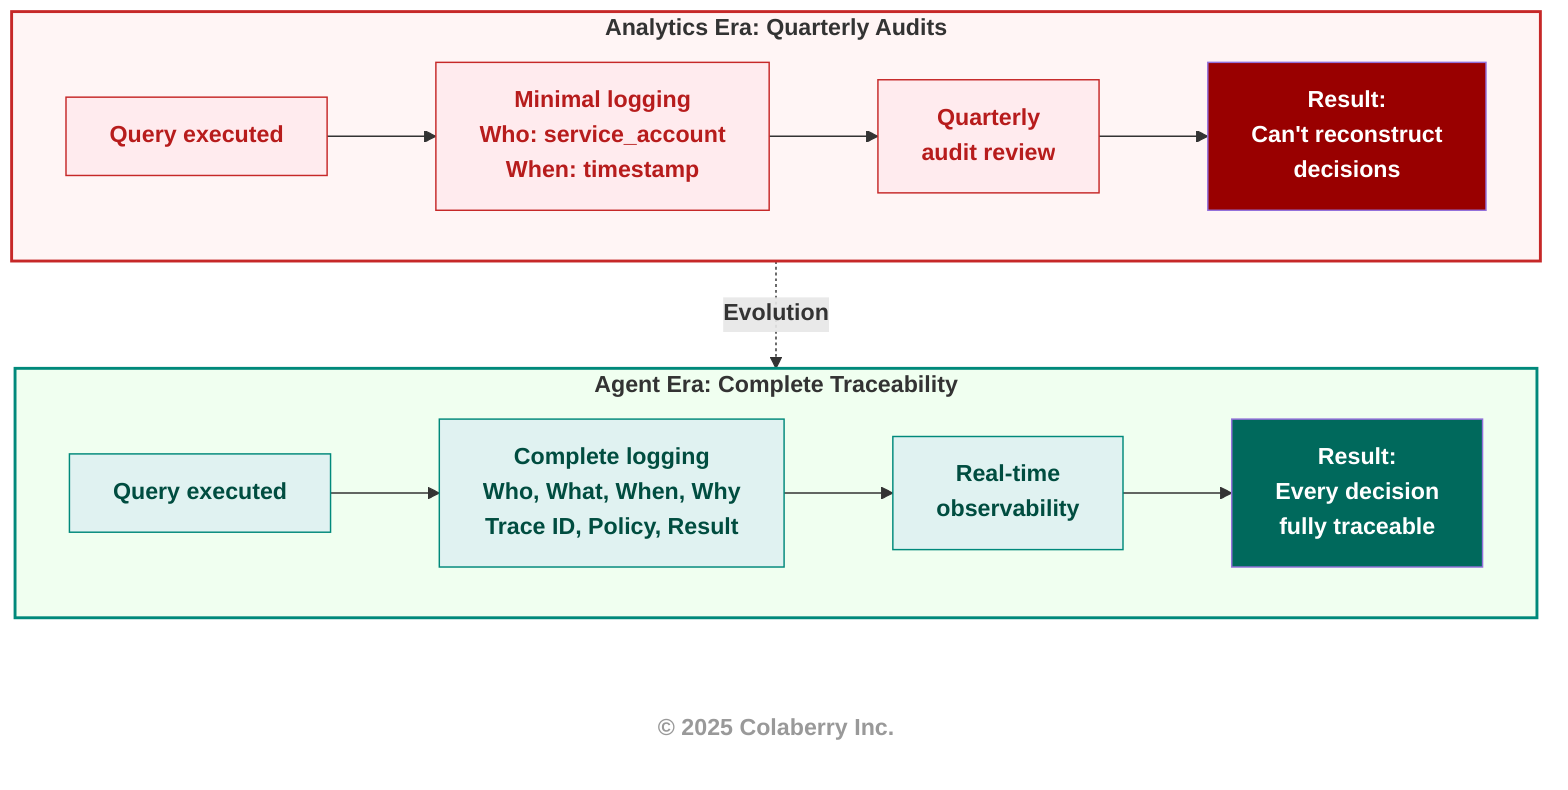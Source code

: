 flowchart TB
    subgraph Analytics["<b>Analytics Era: Quarterly Audits</b>"]
        direction LR
        A1["<b>Query executed</b>"] --> A2["<b>Minimal logging<br/>Who: service_account<br/>When: timestamp</b>"]
        A2 --> A3["<b>Quarterly<br/>audit review</b>"]
        A3 --> A4["<b>Result:<br/>Can't reconstruct<br/>decisions</b>"]
    end
    
    Analytics -.->|<b>Evolution</b>| Agent
    
    subgraph Agent["<b>Agent Era: Complete Traceability</b>"]
        direction LR
        B1["<b>Query executed</b>"] --> B2["<b>Complete logging<br/>Who, What, When, Why<br/>Trace ID, Policy, Result</b>"]
        B2 --> B3["<b>Real-time<br/>observability</b>"]
        B3 --> B4["<b>Result:<br/>Every decision<br/>fully traceable</b>"]
    end
    
    Agent ~~~ CR["<b>© 2025 Colaberry Inc.</b>"]
    
    classDef subgraphTitle fill:#f9f9f9,stroke:#333333,stroke-width:2px,color:#000000
    classDef oldEra fill:#ffebee,stroke:#c62828,color:#b71c1c
    classDef newEra fill:#e0f2f1,stroke:#00897b,color:#004d40
    classDef problem fill:#990000,color:#ffffff
    classDef solution fill:#00695c,color:#ffffff
    
    style A1 fill:#ffebee,stroke:#c62828,color:#b71c1c
    style A2 fill:#ffebee,stroke:#c62828,color:#b71c1c
    style A3 fill:#ffebee,stroke:#c62828,color:#b71c1c
    style A4 fill:#990000,color:#ffffff
    
    style B1 fill:#e0f2f1,stroke:#00897b,color:#004d40
    style B2 fill:#e0f2f1,stroke:#00897b,color:#004d40
    style B3 fill:#e0f2f1,stroke:#00897b,color:#004d40
    style B4 fill:#00695c,color:#ffffff
    
    style Analytics fill:#fff5f5,stroke:#c62828,stroke-width:2px
    style Agent fill:#f0fff0,stroke:#00897b,stroke-width:2px
    style CR fill:none,stroke:none,color:#999999